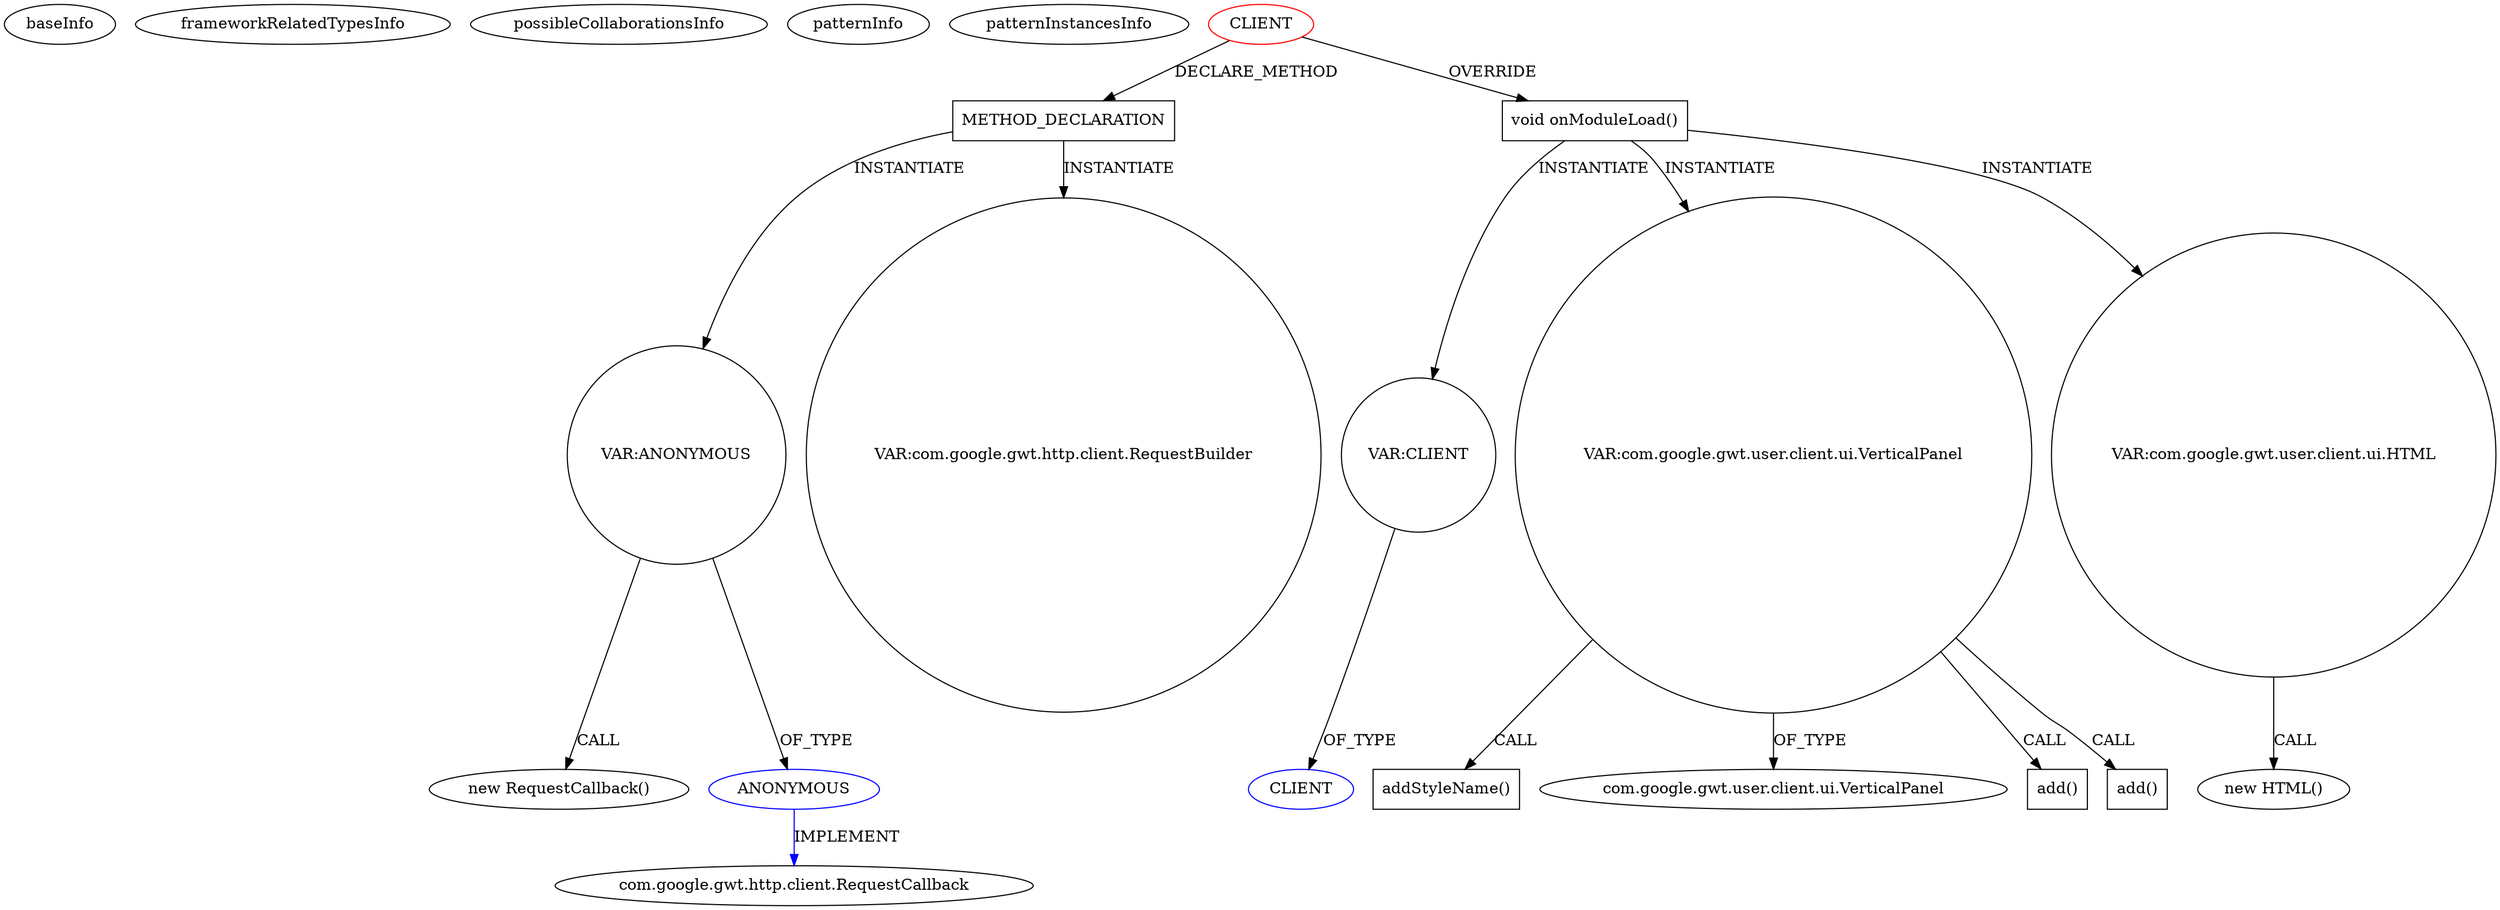 digraph {
baseInfo[graphId=560,category="pattern",isAnonymous=false,possibleRelation=false]
frameworkRelatedTypesInfo[]
possibleCollaborationsInfo[]
patternInfo[frequency=2.0,patternRootClient=0]
patternInstancesInfo[0="12010994-GLI-TP1~/12010994-GLI-TP1/GLI-TP1-master/src/main/java/fr/istic/m2gl/gli/client/gli.java~gli~1",1="BrianHenryIE-GwtDropwizard~/BrianHenryIE-GwtDropwizard/GwtDropwizard-master/src/main/java/ie/brianhenry/gwtdropwizard/client/GwtDropwizardClient.java~GwtDropwizardClient~44"]
95[label="new RequestCallback()",vertexType="CONSTRUCTOR_CALL",isFrameworkType=false]
96[label="VAR:ANONYMOUS",vertexType="VARIABLE_EXPRESION",isFrameworkType=false,shape=circle]
97[label="ANONYMOUS",vertexType="REFERENCE_ANONYMOUS_DECLARATION",isFrameworkType=false,color=blue]
35[label="METHOD_DECLARATION",vertexType="CLIENT_METHOD_DECLARATION",isFrameworkType=false,shape=box]
0[label="CLIENT",vertexType="ROOT_CLIENT_CLASS_DECLARATION",isFrameworkType=false,color=red]
7[label="void onModuleLoad()",vertexType="OVERRIDING_METHOD_DECLARATION",isFrameworkType=false,shape=box]
22[label="VAR:CLIENT",vertexType="VARIABLE_EXPRESION",isFrameworkType=false,shape=circle]
12[label="VAR:com.google.gwt.user.client.ui.VerticalPanel",vertexType="VARIABLE_EXPRESION",isFrameworkType=false,shape=circle]
27[label="addStyleName()",vertexType="INSIDE_CALL",isFrameworkType=false,shape=box]
13[label="com.google.gwt.user.client.ui.VerticalPanel",vertexType="FRAMEWORK_CLASS_TYPE",isFrameworkType=false]
73[label="com.google.gwt.http.client.RequestCallback",vertexType="FRAMEWORK_INTERFACE_TYPE",isFrameworkType=false]
61[label="VAR:com.google.gwt.http.client.RequestBuilder",vertexType="VARIABLE_EXPRESION",isFrameworkType=false,shape=circle]
15[label="VAR:com.google.gwt.user.client.ui.HTML",vertexType="VARIABLE_EXPRESION",isFrameworkType=false,shape=circle]
14[label="new HTML()",vertexType="CONSTRUCTOR_CALL",isFrameworkType=false]
5[label="CLIENT",vertexType="REFERENCE_CLIENT_CLASS_DECLARATION",isFrameworkType=false,color=blue]
20[label="add()",vertexType="INSIDE_CALL",isFrameworkType=false,shape=box]
18[label="add()",vertexType="INSIDE_CALL",isFrameworkType=false,shape=box]
22->5[label="OF_TYPE"]
12->13[label="OF_TYPE"]
0->7[label="OVERRIDE"]
12->18[label="CALL"]
35->61[label="INSTANTIATE"]
7->12[label="INSTANTIATE"]
7->15[label="INSTANTIATE"]
97->73[label="IMPLEMENT",color=blue]
12->27[label="CALL"]
7->22[label="INSTANTIATE"]
96->97[label="OF_TYPE"]
15->14[label="CALL"]
96->95[label="CALL"]
0->35[label="DECLARE_METHOD"]
35->96[label="INSTANTIATE"]
12->20[label="CALL"]
}
